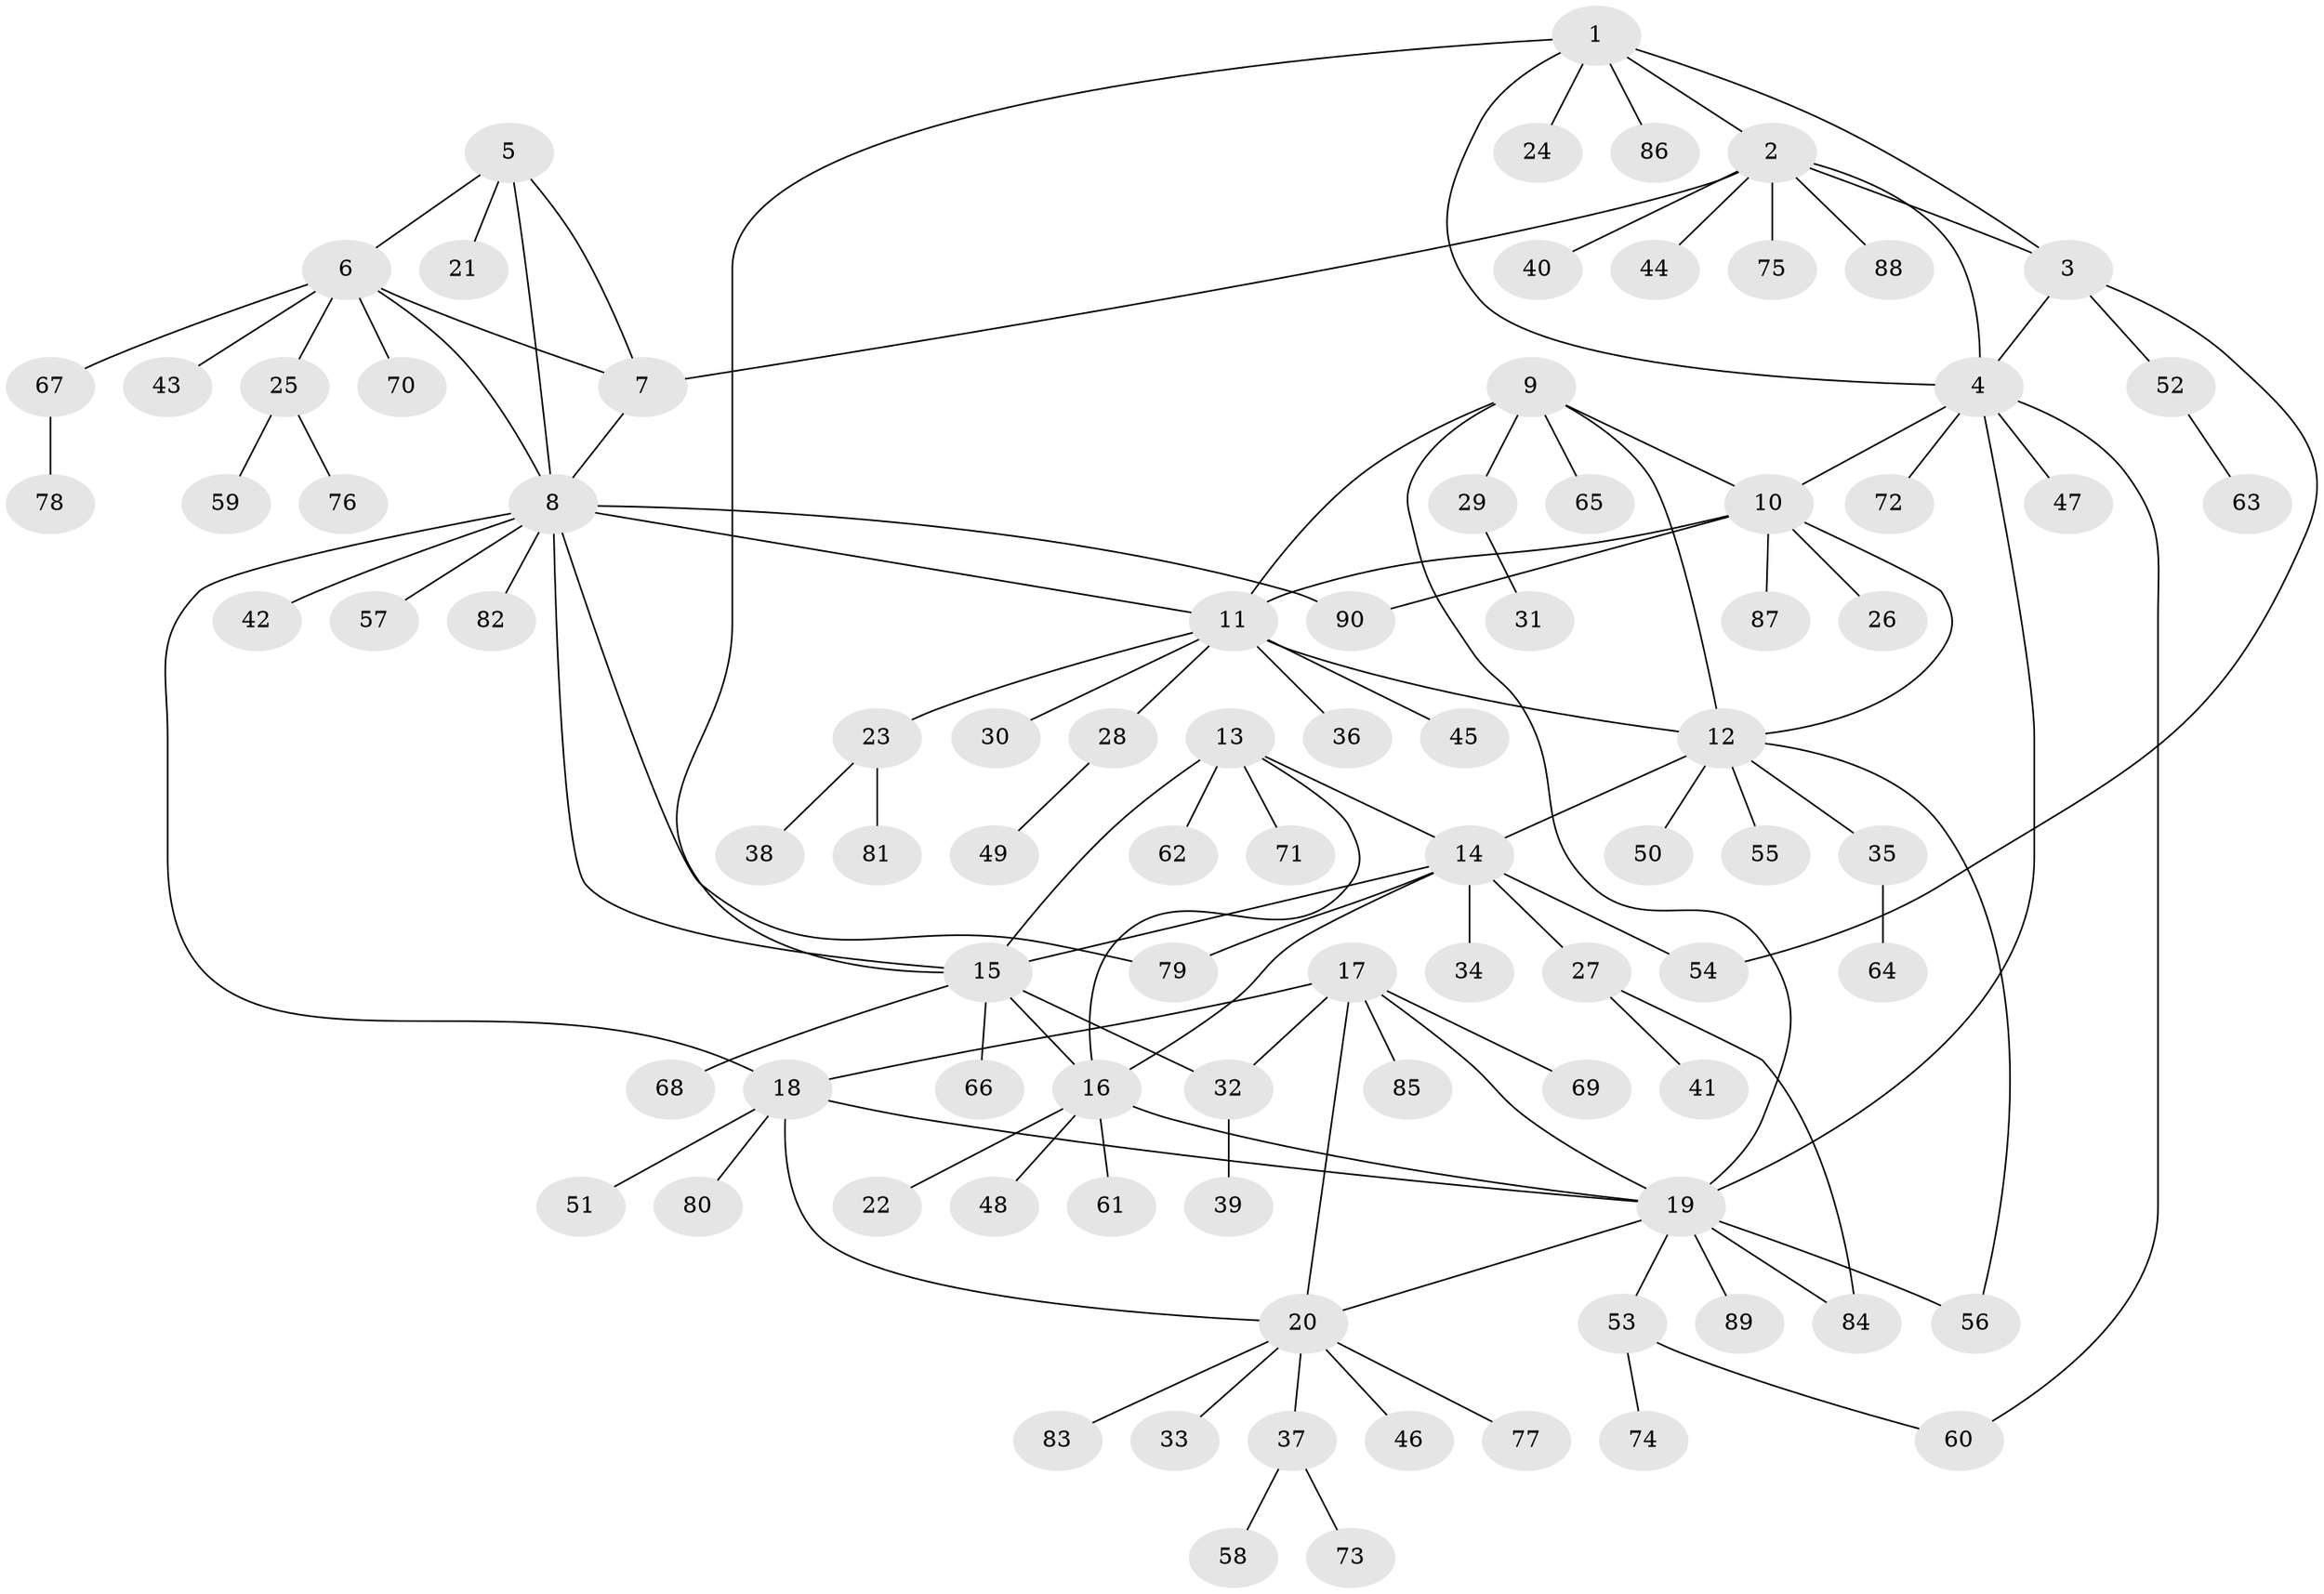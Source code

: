 // coarse degree distribution, {6: 0.015873015873015872, 11: 0.015873015873015872, 3: 0.015873015873015872, 8: 0.015873015873015872, 12: 0.031746031746031744, 10: 0.015873015873015872, 7: 0.031746031746031744, 13: 0.015873015873015872, 1: 0.746031746031746, 2: 0.09523809523809523}
// Generated by graph-tools (version 1.1) at 2025/58/03/04/25 21:58:30]
// undirected, 90 vertices, 117 edges
graph export_dot {
graph [start="1"]
  node [color=gray90,style=filled];
  1;
  2;
  3;
  4;
  5;
  6;
  7;
  8;
  9;
  10;
  11;
  12;
  13;
  14;
  15;
  16;
  17;
  18;
  19;
  20;
  21;
  22;
  23;
  24;
  25;
  26;
  27;
  28;
  29;
  30;
  31;
  32;
  33;
  34;
  35;
  36;
  37;
  38;
  39;
  40;
  41;
  42;
  43;
  44;
  45;
  46;
  47;
  48;
  49;
  50;
  51;
  52;
  53;
  54;
  55;
  56;
  57;
  58;
  59;
  60;
  61;
  62;
  63;
  64;
  65;
  66;
  67;
  68;
  69;
  70;
  71;
  72;
  73;
  74;
  75;
  76;
  77;
  78;
  79;
  80;
  81;
  82;
  83;
  84;
  85;
  86;
  87;
  88;
  89;
  90;
  1 -- 2;
  1 -- 3;
  1 -- 4;
  1 -- 15;
  1 -- 24;
  1 -- 86;
  2 -- 3;
  2 -- 4;
  2 -- 7;
  2 -- 40;
  2 -- 44;
  2 -- 75;
  2 -- 88;
  3 -- 4;
  3 -- 52;
  3 -- 54;
  4 -- 10;
  4 -- 19;
  4 -- 47;
  4 -- 60;
  4 -- 72;
  5 -- 6;
  5 -- 7;
  5 -- 8;
  5 -- 21;
  6 -- 7;
  6 -- 8;
  6 -- 25;
  6 -- 43;
  6 -- 67;
  6 -- 70;
  7 -- 8;
  8 -- 11;
  8 -- 15;
  8 -- 18;
  8 -- 42;
  8 -- 57;
  8 -- 79;
  8 -- 82;
  8 -- 90;
  9 -- 10;
  9 -- 11;
  9 -- 12;
  9 -- 19;
  9 -- 29;
  9 -- 65;
  10 -- 11;
  10 -- 12;
  10 -- 26;
  10 -- 87;
  10 -- 90;
  11 -- 12;
  11 -- 23;
  11 -- 28;
  11 -- 30;
  11 -- 36;
  11 -- 45;
  12 -- 14;
  12 -- 35;
  12 -- 50;
  12 -- 55;
  12 -- 56;
  13 -- 14;
  13 -- 15;
  13 -- 16;
  13 -- 62;
  13 -- 71;
  14 -- 15;
  14 -- 16;
  14 -- 27;
  14 -- 34;
  14 -- 54;
  14 -- 79;
  15 -- 16;
  15 -- 32;
  15 -- 66;
  15 -- 68;
  16 -- 19;
  16 -- 22;
  16 -- 48;
  16 -- 61;
  17 -- 18;
  17 -- 19;
  17 -- 20;
  17 -- 32;
  17 -- 69;
  17 -- 85;
  18 -- 19;
  18 -- 20;
  18 -- 51;
  18 -- 80;
  19 -- 20;
  19 -- 53;
  19 -- 56;
  19 -- 84;
  19 -- 89;
  20 -- 33;
  20 -- 37;
  20 -- 46;
  20 -- 77;
  20 -- 83;
  23 -- 38;
  23 -- 81;
  25 -- 59;
  25 -- 76;
  27 -- 41;
  27 -- 84;
  28 -- 49;
  29 -- 31;
  32 -- 39;
  35 -- 64;
  37 -- 58;
  37 -- 73;
  52 -- 63;
  53 -- 60;
  53 -- 74;
  67 -- 78;
}
